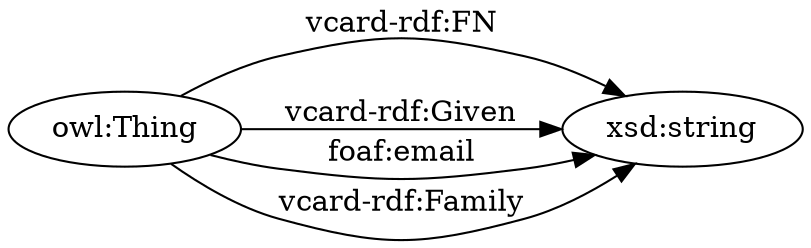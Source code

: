 digraph ar2dtool_diagram { 
rankdir=LR;
size="1501"
	"owl:Thing" -> "xsd:string" [ label = "vcard-rdf:FN" ];
	"owl:Thing" -> "xsd:string" [ label = "vcard-rdf:Given" ];
	"owl:Thing" -> "xsd:string" [ label = "foaf:email" ];
	"owl:Thing" -> "xsd:string" [ label = "vcard-rdf:Family" ];

}

